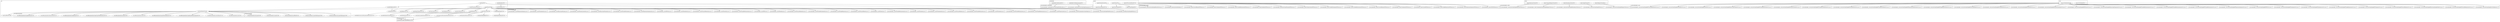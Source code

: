 digraph {
  subgraph cluster_de_monticore_types {
    label = "de.monticore.types";
    labeljust = l;
    node[shape=cds];
    Helper_de_monticore_types_TypesHelper [label="de.monticore.types.TypesHelper.java (64)"];
  }
  subgraph cluster_javascriptsimple__symboltable {
    label = "javascriptsimple._symboltable";
    labeljust = l;
    node[shape=note];
    File_javascriptsimple__symboltable_JavaScriptSimpleLanguage [label="javascriptsimple._symboltable.JavaScriptSimpleLanguage.java (1)"];
    node[shape=note];
    File_javascriptsimple__symboltable_JavaScriptSimpleModelLoader [label="javascriptsimple._symboltable.JavaScriptSimpleModelLoader.java (1)"];
  }
  subgraph cluster_javascriptsimple__parser {
    label = "javascriptsimple._parser";
    labeljust = l;
    node[shape=note];
    File_javascriptsimple__parser_JavaScriptSimple [label="javascriptsimple._parser.JavaScriptSimple.g4 (1)"];
    node[shape=note];
    File_javascriptsimple__parser_EOSMCParser [label="javascriptsimple._parser.EOSMCParser.java (1)"];
    node[shape=note];
    File_javascriptsimple__parser_ExpressionSequenceMCParser [label="javascriptsimple._parser.ExpressionSequenceMCParser.java (1)"];
    node[shape=note];
    File_javascriptsimple__parser_SingleExpressionMCParser [label="javascriptsimple._parser.SingleExpressionMCParser.java (1)"];
    node[shape=note];
    File_javascriptsimple__parser_LiteralMCParser [label="javascriptsimple._parser.LiteralMCParser.java (1)"];
    node[shape=note];
    File_javascriptsimple__parser_StatementsMCParser [label="javascriptsimple._parser.StatementsMCParser.java (1)"];
    node[shape=note];
    File_javascriptsimple__parser_SourceElementsMCParser [label="javascriptsimple._parser.SourceElementsMCParser.java (1)"];
    node[shape=note];
    File_javascriptsimple__parser_VariableDeclarationsMCParser [label="javascriptsimple._parser.VariableDeclarationsMCParser.java (1)"];
    node[shape=note];
    File_javascriptsimple__parser_VariableStatementMCParser [label="javascriptsimple._parser.VariableStatementMCParser.java (1)"];
    node[shape=note];
    File_javascriptsimple__parser_NumericLiteralMCParser [label="javascriptsimple._parser.NumericLiteralMCParser.java (1)"];
    node[shape=note];
    File_javascriptsimple__parser_JavaScriptSimpleParserFactory [label="javascriptsimple._parser.JavaScriptSimpleParserFactory.java (1)"];
    node[shape=note];
    File_javascriptsimple__parser_JavaScriptProgramMCParser [label="javascriptsimple._parser.JavaScriptProgramMCParser.java (1)"];
    node[shape=note];
    File_javascriptsimple__parser_InitialiserMCParser [label="javascriptsimple._parser.InitialiserMCParser.java (1)"];
    node[shape=note];
    File_javascriptsimple__parser_VariableDeclarationMCParser [label="javascriptsimple._parser.VariableDeclarationMCParser.java (1)"];
    node[shape=note];
    File_javascriptsimple__parser_StatementMCParser [label="javascriptsimple._parser.StatementMCParser.java (1)"];
    node[shape=note];
    File_javascriptsimple__parser_SourceElementMCParser [label="javascriptsimple._parser.SourceElementMCParser.java (1)"];
  }
  subgraph cluster_javascriptsimple__visitor {
    label = "javascriptsimple._visitor";
    labeljust = l;
    node[shape=note];
    File_javascriptsimple__visitor_JavaScriptSimpleDelegatorVisitor [label="javascriptsimple._visitor.JavaScriptSimpleDelegatorVisitor.java (1)"];
    node[shape=note];
    File_javascriptsimple__visitor_JavaScriptSimpleVisitor [label="javascriptsimple._visitor.JavaScriptSimpleVisitor.java (1)"];
    node[shape=note];
    File_javascriptsimple__visitor_JavaScriptSimpleParentAwareVisitor [label="javascriptsimple._visitor.JavaScriptSimpleParentAwareVisitor.java (1)"];
    node[shape=note];
    File_javascriptsimple__visitor_CommonJavaScriptSimpleDelegatorVisitor [label="javascriptsimple._visitor.CommonJavaScriptSimpleDelegatorVisitor.java (1)"];
    node[shape=note];
    File_javascriptsimple__visitor_JavaScriptSimpleInheritanceVisitor [label="javascriptsimple._visitor.JavaScriptSimpleInheritanceVisitor.java (1)"];
  }
  subgraph cluster_javascriptsimple__ast {
    label = "javascriptsimple._ast";
    labeljust = l;
    node[shape=note];
    File_javascriptsimple__ast_ASTSingleExpression [label="javascriptsimple._ast.ASTSingleExpression.java (1)"];
    node[shape=note];
    File_javascriptsimple__ast_ASTVariableStatementList [label="javascriptsimple._ast.ASTVariableStatementList.java (1)"];
    node[shape=note];
    File_javascriptsimple__ast_ASTSourceElementList [label="javascriptsimple._ast.ASTSourceElementList.java (1)"];
    node[shape=note];
    File_javascriptsimple__ast_ASTInitialiser [label="javascriptsimple._ast.ASTInitialiser.java (1)"];
    node[shape=note];
    File_javascriptsimple__ast_ASTEOS [label="javascriptsimple._ast.ASTEOS.java (1)"];
    node[shape=note];
    File_javascriptsimple__ast_ASTVariableDeclarationList [label="javascriptsimple._ast.ASTVariableDeclarationList.java (1)"];
    node[shape=note];
    File_javascriptsimple__ast_ASTLiteralList [label="javascriptsimple._ast.ASTLiteralList.java (1)"];
    node[shape=note];
    File_javascriptsimple__ast_ASTSourceElementsList [label="javascriptsimple._ast.ASTSourceElementsList.java (1)"];
    node[shape=note];
    File_javascriptsimple__ast_ASTInitialiserList [label="javascriptsimple._ast.ASTInitialiserList.java (1)"];
    node[shape=note];
    File_javascriptsimple__ast_ASTEOSList [label="javascriptsimple._ast.ASTEOSList.java (1)"];
    node[shape=note];
    File_javascriptsimple__ast_ASTExpressionSequenceList [label="javascriptsimple._ast.ASTExpressionSequenceList.java (1)"];
    node[shape=note];
    File_javascriptsimple__ast_ASTVariableStatement [label="javascriptsimple._ast.ASTVariableStatement.java (1)"];
    node[shape=note];
    File_javascriptsimple__ast_ASTConstantsJavaScriptSimple [label="javascriptsimple._ast.ASTConstantsJavaScriptSimple.java (1)"];
    node[shape=note];
    File_javascriptsimple__ast_ASTNumericLiteralList [label="javascriptsimple._ast.ASTNumericLiteralList.java (1)"];
    node[shape=note];
    File_javascriptsimple__ast_ASTJavaScriptProgram [label="javascriptsimple._ast.ASTJavaScriptProgram.java (1)"];
    node[shape=note];
    File_javascriptsimple__ast_ASTStatementList [label="javascriptsimple._ast.ASTStatementList.java (1)"];
    node[shape=note];
    File_javascriptsimple__ast_ASTExpressionSequence [label="javascriptsimple._ast.ASTExpressionSequence.java (1)"];
    node[shape=note];
    File_javascriptsimple__ast_ASTNumericLiteral [label="javascriptsimple._ast.ASTNumericLiteral.java (1)"];
    node[shape=note];
    File_javascriptsimple__ast_ASTSingleExpressionList [label="javascriptsimple._ast.ASTSingleExpressionList.java (1)"];
    node[shape=note];
    File_javascriptsimple__ast_JavaScriptSimpleNodeFactory [label="javascriptsimple._ast.JavaScriptSimpleNodeFactory.java (1)"];
    node[shape=note];
    File_javascriptsimple__ast_ASTStatements [label="javascriptsimple._ast.ASTStatements.java (1)"];
    node[shape=note];
    File_javascriptsimple__ast_ASTVariableDeclaration [label="javascriptsimple._ast.ASTVariableDeclaration.java (1)"];
    node[shape=note];
    File_javascriptsimple__ast_ASTJavaScriptSimpleNode [label="javascriptsimple._ast.ASTJavaScriptSimpleNode.java (1)"];
    node[shape=note];
    File_javascriptsimple__ast_ASTStatementsList [label="javascriptsimple._ast.ASTStatementsList.java (1)"];
    node[shape=note];
    File_javascriptsimple__ast_ASTStatement [label="javascriptsimple._ast.ASTStatement.java (1)"];
    node[shape=note];
    File_javascriptsimple__ast_ASTVariableDeclarationsList [label="javascriptsimple._ast.ASTVariableDeclarationsList.java (1)"];
    node[shape=note];
    File_javascriptsimple__ast_ASTLiteral [label="javascriptsimple._ast.ASTLiteral.java (1)"];
    node[shape=note];
    File_javascriptsimple__ast_ASTSourceElements [label="javascriptsimple._ast.ASTSourceElements.java (1)"];
    node[shape=note];
    File_javascriptsimple__ast_ASTJavaScriptProgramList [label="javascriptsimple._ast.ASTJavaScriptProgramList.java (1)"];
    node[shape=note];
    File_javascriptsimple__ast_ASTVariableDeclarations [label="javascriptsimple._ast.ASTVariableDeclarations.java (1)"];
    node[shape=note];
    File_javascriptsimple__ast_ASTSourceElement [label="javascriptsimple._ast.ASTSourceElement.java (1)"];
  }
  subgraph cluster_javascriptsimple__cocos {
    label = "javascriptsimple._cocos";
    labeljust = l;
    node[shape=note];
    File_javascriptsimple__cocos_JavaScriptSimpleASTSourceElementsListCoCo [label="javascriptsimple._cocos.JavaScriptSimpleASTSourceElementsListCoCo.java (1)"];
    node[shape=note];
    File_javascriptsimple__cocos_JavaScriptSimpleASTJavaScriptSimpleNodeCoCo [label="javascriptsimple._cocos.JavaScriptSimpleASTJavaScriptSimpleNodeCoCo.java (1)"];
    node[shape=note];
    File_javascriptsimple__cocos_JavaScriptSimpleASTSourceElementsCoCo [label="javascriptsimple._cocos.JavaScriptSimpleASTSourceElementsCoCo.java (1)"];
    node[shape=note];
    File_javascriptsimple__cocos_JavaScriptSimpleASTStatementCoCo [label="javascriptsimple._cocos.JavaScriptSimpleASTStatementCoCo.java (1)"];
    node[shape=note];
    File_javascriptsimple__cocos_JavaScriptSimpleASTSingleExpressionCoCo [label="javascriptsimple._cocos.JavaScriptSimpleASTSingleExpressionCoCo.java (1)"];
    node[shape=note];
    File_javascriptsimple__cocos_JavaScriptSimpleCoCoChecker [label="javascriptsimple._cocos.JavaScriptSimpleCoCoChecker.java (1)"];
    node[shape=note];
    File_javascriptsimple__cocos_JavaScriptSimpleASTInitialiserListCoCo [label="javascriptsimple._cocos.JavaScriptSimpleASTInitialiserListCoCo.java (1)"];
    node[shape=note];
    File_javascriptsimple__cocos_JavaScriptSimpleASTStatementsCoCo [label="javascriptsimple._cocos.JavaScriptSimpleASTStatementsCoCo.java (1)"];
    node[shape=note];
    File_javascriptsimple__cocos_JavaScriptSimpleASTEOSCoCo [label="javascriptsimple._cocos.JavaScriptSimpleASTEOSCoCo.java (1)"];
    node[shape=note];
    File_javascriptsimple__cocos_JavaScriptSimpleASTExpressionSequenceCoCo [label="javascriptsimple._cocos.JavaScriptSimpleASTExpressionSequenceCoCo.java (1)"];
    node[shape=note];
    File_javascriptsimple__cocos_JavaScriptSimpleASTVariableDeclarationsCoCo [label="javascriptsimple._cocos.JavaScriptSimpleASTVariableDeclarationsCoCo.java (1)"];
    node[shape=note];
    File_javascriptsimple__cocos_JavaScriptSimpleASTVariableDeclarationsListCoCo [label="javascriptsimple._cocos.JavaScriptSimpleASTVariableDeclarationsListCoCo.java (1)"];
    node[shape=note];
    File_javascriptsimple__cocos_JavaScriptSimpleASTVariableDeclarationListCoCo [label="javascriptsimple._cocos.JavaScriptSimpleASTVariableDeclarationListCoCo.java (1)"];
    node[shape=note];
    File_javascriptsimple__cocos_JavaScriptSimpleASTJavaScriptProgramListCoCo [label="javascriptsimple._cocos.JavaScriptSimpleASTJavaScriptProgramListCoCo.java (1)"];
    node[shape=note];
    File_javascriptsimple__cocos_JavaScriptSimpleASTEOSListCoCo [label="javascriptsimple._cocos.JavaScriptSimpleASTEOSListCoCo.java (1)"];
    node[shape=note];
    File_javascriptsimple__cocos_JavaScriptSimpleASTNumericLiteralListCoCo [label="javascriptsimple._cocos.JavaScriptSimpleASTNumericLiteralListCoCo.java (1)"];
    node[shape=note];
    File_javascriptsimple__cocos_JavaScriptSimpleASTLiteralListCoCo [label="javascriptsimple._cocos.JavaScriptSimpleASTLiteralListCoCo.java (1)"];
    node[shape=note];
    File_javascriptsimple__cocos_JavaScriptSimpleASTStatementListCoCo [label="javascriptsimple._cocos.JavaScriptSimpleASTStatementListCoCo.java (1)"];
    node[shape=note];
    File_javascriptsimple__cocos_JavaScriptSimpleASTSourceElementCoCo [label="javascriptsimple._cocos.JavaScriptSimpleASTSourceElementCoCo.java (1)"];
    node[shape=note];
    File_javascriptsimple__cocos_JavaScriptSimpleASTSingleExpressionListCoCo [label="javascriptsimple._cocos.JavaScriptSimpleASTSingleExpressionListCoCo.java (1)"];
    node[shape=note];
    File_javascriptsimple__cocos_JavaScriptSimpleASTExpressionSequenceListCoCo [label="javascriptsimple._cocos.JavaScriptSimpleASTExpressionSequenceListCoCo.java (1)"];
    node[shape=note];
    File_javascriptsimple__cocos_JavaScriptSimpleASTVariableStatementCoCo [label="javascriptsimple._cocos.JavaScriptSimpleASTVariableStatementCoCo.java (1)"];
    node[shape=note];
    File_javascriptsimple__cocos_JavaScriptSimpleASTStatementsListCoCo [label="javascriptsimple._cocos.JavaScriptSimpleASTStatementsListCoCo.java (1)"];
    node[shape=note];
    File_javascriptsimple__cocos_JavaScriptSimpleASTVariableStatementListCoCo [label="javascriptsimple._cocos.JavaScriptSimpleASTVariableStatementListCoCo.java (1)"];
    node[shape=note];
    File_javascriptsimple__cocos_JavaScriptSimpleASTNumericLiteralCoCo [label="javascriptsimple._cocos.JavaScriptSimpleASTNumericLiteralCoCo.java (1)"];
    node[shape=note];
    File_javascriptsimple__cocos_JavaScriptSimpleASTVariableDeclarationCoCo [label="javascriptsimple._cocos.JavaScriptSimpleASTVariableDeclarationCoCo.java (1)"];
    node[shape=note];
    File_javascriptsimple__cocos_JavaScriptSimpleASTJavaScriptProgramCoCo [label="javascriptsimple._cocos.JavaScriptSimpleASTJavaScriptProgramCoCo.java (1)"];
    node[shape=note];
    File_javascriptsimple__cocos_JavaScriptSimpleASTLiteralCoCo [label="javascriptsimple._cocos.JavaScriptSimpleASTLiteralCoCo.java (1)"];
    node[shape=note];
    File_javascriptsimple__cocos_JavaScriptSimpleASTInitialiserCoCo [label="javascriptsimple._cocos.JavaScriptSimpleASTInitialiserCoCo.java (1)"];
    node[shape=note];
    File_javascriptsimple__cocos_JavaScriptSimpleASTSourceElementListCoCo [label="javascriptsimple._cocos.JavaScriptSimpleASTSourceElementListCoCo.java (1)"];
  }
  subgraph cluster_ast {
    label = "ast";
    labeljust = l;
    subgraph cluster_ast_additionalmethods {
      label = "ast.additionalmethods";
      labeljust = l;
      node[shape=ellipse];
      Template_ast_additionalmethods_DeepEqualsWithComments [label="ast.additionalmethods.DeepEqualsWithComments.ftl (14)"];
      node[shape=ellipse];
      Template_ast_additionalmethods_EqualsWithComments [label="ast.additionalmethods.EqualsWithComments.ftl (14)"];
      node[shape=ellipse];
      Template_ast_additionalmethods_Set [label="ast.additionalmethods.Set.ftl (53)"];
      node[shape=ellipse];
      Template_ast_additionalmethods_Accept [label="ast.additionalmethods.Accept.ftl (28)"];
      node[shape=ellipse];
      Template_ast_additionalmethods_DeepCloneWithParameters [label="ast.additionalmethods.DeepCloneWithParameters.ftl (14)"];
      node[shape=ellipse];
      Template_ast_additionalmethods_DeepEquals [label="ast.additionalmethods.DeepEquals.ftl (14)"];
      node[shape=ellipse];
      Template_ast_additionalmethods_RemoveChild [label="ast.additionalmethods.RemoveChild.ftl (14)"];
      node[shape=ellipse];
      Template_ast_additionalmethods_EqualAttributes [label="ast.additionalmethods.EqualAttributes.ftl (14)"];
      node[shape=ellipse];
      Template_ast_additionalmethods_Get [label="ast.additionalmethods.Get.ftl (53)"];
      node[shape=ellipse];
      Template_ast_additionalmethods_GetChildren [label="ast.additionalmethods.GetChildren.ftl (14)"];
    }
    subgraph cluster_ast_factorymethods {
      label = "ast.factorymethods";
      labeljust = l;
      node[shape=ellipse];
      Template_ast_factorymethods_ErrorIfNull [label="ast.factorymethods.ErrorIfNull.ftl (32)"];
      node[shape=ellipse];
      Template_ast_factorymethods_Create [label="ast.factorymethods.Create.ftl (28)"];
      node[shape=ellipse];
      Template_ast_factorymethods_DoCreate [label="ast.factorymethods.DoCreate.ftl (28)"];
      node[shape=ellipse];
      Template_ast_factorymethods_DoCreateWithParams [label="ast.factorymethods.DoCreateWithParams.ftl (28)"];
      node[shape=ellipse];
      Template_ast_factorymethods_CreateWithParams [label="ast.factorymethods.CreateWithParams.ftl (28)"];
    }
    node[shape=ellipse];
    Template_ast_ErrorIfNull [label="ast.ErrorIfNull.ftl (382)"];
    node[shape=ellipse];
    Template_ast_AstImports [label="ast.AstImports.ftl (14)"];
    node[shape=ellipse];
    Template_ast_Attribute [label="ast.Attribute.ftl (95)"];
    node[shape=ellipse];
    Template_ast_BuilderAttribute [label="ast.BuilderAttribute.ftl (25)"];
    node[shape=ellipse];
    Template_ast_Class [label="ast.Class.ftl (2)"];
    node[shape=ellipse];
    Template_ast_AstClass [label="ast.AstClass.ftl (28)"];
    node[shape=ellipse];
    Template_ast_ParametersDeclaration [label="ast.ParametersDeclaration.ftl (14)"];
    node[shape=ellipse];
    Template_ast_AstInterface [label="ast.AstInterface.ftl (1)"];
    node[shape=ellipse];
    Template_ast_AstSuperTypes [label="ast.AstSuperTypes.ftl (14)"];
    node[shape=ellipse];
    Template_ast_ClassMethod [label="ast.ClassMethod.ftl (444)"];
    node[shape=ellipse];
    Template_ast_AstNodeFactory [label="ast.AstNodeFactory.ftl (1)"];
    node[shape=ellipse];
    Template_ast_AstSuperTypesList [label="ast.AstSuperTypesList.ftl (14)"];
    node[shape=ellipse];
    Template_ast_BuilderConstructorParametersDeclaration [label="ast.BuilderConstructorParametersDeclaration.ftl (14)"];
    node[shape=ellipse];
    Template_ast_ASTNodeBase [label="ast.ASTNodeBase.ftl (1)"];
    node[shape=ellipse];
    Template_ast_ClassContent [label="ast.ClassContent.ftl (14)"];
    node[shape=ellipse];
    Template_ast_ListImports [label="ast.ListImports.ftl (14)"];
    node[shape=ellipse];
    Template_ast_AstListMethods [label="ast.AstListMethods.ftl (14)"];
    node[shape=ellipse];
    Template_ast_AstBuilder [label="ast.AstBuilder.ftl (14)"];
    node[shape=ellipse];
    Template_ast_EmptyMethodBody [label="ast.EmptyMethodBody.ftl (14)"];
    node[shape=ellipse];
    Template_ast_Constructor [label="ast.Constructor.ftl (28)"];
    node[shape=ellipse];
    Template_ast_ASTConstantsClass [label="ast.ASTConstantsClass.ftl (1)"];
    node[shape=ellipse];
    Template_ast_ConstructorAttributesSetter [label="ast.ConstructorAttributesSetter.ftl (14)"];
    node[shape=ellipse];
    Template_ast_ConstructorParametersDeclaration [label="ast.ConstructorParametersDeclaration.ftl (14)"];
    node[shape=ellipse];
    Template_ast_AstSuperInterfaces [label="ast.AstSuperInterfaces.ftl (14)"];
    node[shape=ellipse];
    Template_ast_AstBuilderAttributeSetter [label="ast.AstBuilderAttributeSetter.ftl (25)"];
  }
  subgraph cluster_parser {
    label = "parser";
    labeljust = l;
    node[shape=ellipse];
    Template_parser_MCConcreteParser [label="parser.MCConcreteParser.ftl (14)"];
    node[shape=ellipse];
    Template_parser_Parser [label="parser.Parser.ftl (1)"];
    node[shape=ellipse];
    Template_parser_ParserHeader [label="parser.ParserHeader.ftl (1)"];
    node[shape=ellipse];
    Template_parser_LexerMember [label="parser.LexerMember.ftl (1)"];
    node[shape=ellipse];
    Template_parser_FactoryMethods [label="parser.FactoryMethods.ftl (14)"];
    node[shape=ellipse];
    Template_parser_ParserFactory [label="parser.ParserFactory.ftl (1)"];
  }
  subgraph cluster_visitor {
    label = "visitor";
    labeljust = l;
    node[shape=ellipse];
    Template_visitor_DelegatorVisitor [label="visitor.DelegatorVisitor.ftl (1)"];
    node[shape=ellipse];
    Template_visitor_SimpleVisitor [label="visitor.SimpleVisitor.ftl (1)"];
    node[shape=ellipse];
    Template_visitor_InheritanceVisitor [label="visitor.InheritanceVisitor.ftl (1)"];
    node[shape=ellipse];
    Template_visitor_ParentAwareVisitor [label="visitor.ParentAwareVisitor.ftl (1)"];
    node[shape=ellipse];
    Template_visitor_CommonDelegatorVisitor [label="visitor.CommonDelegatorVisitor.ftl (1)"];
  }
  subgraph cluster_cocos {
    label = "cocos";
    labeljust = l;
    node[shape=ellipse];
    Template_cocos_CoCoChecker [label="cocos.CoCoChecker.ftl (1)"];
    node[shape=ellipse];
    Template_cocos_CoCoInterface [label="cocos.CoCoInterface.ftl (29)"];
  }
  subgraph cluster_symboltable {
    label = "symboltable";
    labeljust = l;
    node[shape=ellipse];
    Template_symboltable_ModelLoader [label="symboltable.ModelLoader.ftl (1)"];
    node[shape=ellipse];
    Template_symboltable_ModelingLanguage [label="symboltable.ModelingLanguage.ftl (1)"];
  }
  Template_ast_BuilderAttribute -> Helper_de_monticore_types_TypesHelper;
  Template_ast_Class -> Template_ast_AstNodeFactory;
  Template_ast_Class -> File_javascriptsimple__ast_ASTConstantsJavaScriptSimple;
  Template_ast_Class -> File_javascriptsimple__ast_JavaScriptSimpleNodeFactory;
  Template_ast_Class -> Template_ast_ASTConstantsClass;
  Template_ast_AstClass -> Template_ast_ClassMethod;
  Template_ast_AstClass -> File_javascriptsimple__ast_ASTStatementList;
  Template_ast_AstClass -> Template_ast_ClassContent;
  Template_ast_AstClass -> Template_ast_AstSuperTypesList;
  Template_ast_AstClass -> File_javascriptsimple__ast_ASTVariableDeclaration;
  Template_ast_AstClass -> Template_ast_AstListMethods;
  Template_ast_AstClass -> File_javascriptsimple__ast_ASTSourceElements;
  Template_ast_AstClass -> File_javascriptsimple__ast_ASTVariableDeclarationList;
  Template_ast_AstClass -> Template_ast_Attribute;
  Template_ast_AstClass -> File_javascriptsimple__ast_ASTSourceElement;
  Template_ast_AstClass -> File_javascriptsimple__ast_ASTStatement;
  Template_ast_AstClass -> File_javascriptsimple__ast_ASTLiteral;
  Template_ast_AstClass -> File_javascriptsimple__ast_ASTVariableDeclarationsList;
  Template_ast_AstClass -> File_javascriptsimple__ast_ASTInitialiserList;
  Template_ast_AstClass -> File_javascriptsimple__ast_ASTStatements;
  Template_ast_AstClass -> File_javascriptsimple__ast_ASTNumericLiteral;
  Template_ast_AstClass -> Template_ast_Constructor;
  Template_ast_AstClass -> File_javascriptsimple__ast_ASTSourceElementList;
  Template_ast_AstClass -> File_javascriptsimple__ast_ASTLiteralList;
  Template_ast_AstClass -> File_javascriptsimple__ast_ASTEOSList;
  Template_ast_AstClass -> File_javascriptsimple__ast_ASTSingleExpression;
  Template_ast_AstClass -> File_javascriptsimple__ast_ASTVariableStatement;
  Template_ast_AstClass -> File_javascriptsimple__ast_ASTJavaScriptProgram;
  Template_ast_AstClass -> File_javascriptsimple__ast_ASTVariableStatementList;
  Template_ast_AstClass -> File_javascriptsimple__ast_ASTEOS;
  Template_ast_AstClass -> File_javascriptsimple__ast_ASTSourceElementsList;
  Template_ast_AstClass -> File_javascriptsimple__ast_ASTStatementsList;
  Template_ast_AstClass -> Template_ast_AstImports;
  Template_ast_AstClass -> File_javascriptsimple__ast_ASTJavaScriptProgramList;
  Template_ast_AstClass -> File_javascriptsimple__ast_ASTVariableDeclarations;
  Template_ast_AstClass -> File_javascriptsimple__ast_ASTInitialiser;
  Template_ast_AstClass -> Template_ast_AstBuilder;
  Template_ast_AstClass -> File_javascriptsimple__ast_ASTSingleExpressionList;
  Template_ast_AstClass -> File_javascriptsimple__ast_ASTExpressionSequence;
  Template_ast_AstClass -> Template_ast_ListImports;
  Template_ast_AstClass -> Template_ast_AstSuperTypes;
  Template_ast_AstClass -> File_javascriptsimple__ast_ASTExpressionSequenceList;
  Template_ast_AstClass -> File_javascriptsimple__ast_ASTNumericLiteralList;
  Template_ast_AstInterface -> Template_ast_ASTNodeBase;
  Template_ast_AstInterface -> File_javascriptsimple__ast_ASTJavaScriptSimpleNode;
  Template_ast_AstSuperTypes -> Template_ast_AstSuperInterfaces;
  Template_ast_ClassMethod -> Template_ast_additionalmethods_GetChildren;
  Template_ast_ClassMethod -> Template_ast_additionalmethods_DeepEqualsWithComments;
  Template_ast_ClassMethod -> Template_ast_additionalmethods_DeepCloneWithParameters;
  Template_ast_ClassMethod -> Template_ast_additionalmethods_DeepEquals;
  Template_ast_ClassMethod -> Template_ast_additionalmethods_RemoveChild;
  Template_ast_ClassMethod -> Template_ast_factorymethods_ErrorIfNull;
  Template_ast_ClassMethod -> Template_ast_factorymethods_DoCreate;
  Template_ast_ClassMethod -> Template_ast_factorymethods_CreateWithParams;
  Template_ast_ClassMethod -> Template_ast_factorymethods_Create;
  Template_ast_ClassMethod -> Template_ast_ErrorIfNull;
  Template_ast_ClassMethod -> Template_ast_additionalmethods_Accept;
  Template_ast_ClassMethod -> Template_ast_additionalmethods_EqualAttributes;
  Template_ast_ClassMethod -> Template_ast_additionalmethods_Get;
  Template_ast_ClassMethod -> Template_ast_factorymethods_DoCreateWithParams;
  Template_ast_ClassMethod -> Template_ast_additionalmethods_Set;
  Template_ast_ClassMethod -> Template_ast_additionalmethods_EqualsWithComments;
  Template_ast_AstNodeFactory -> Template_ast_ClassMethod;
  Template_ast_AstNodeFactory -> Template_ast_Attribute;
  Template_ast_AstBuilder -> Template_ast_AstBuilderAttributeSetter;
  Template_ast_AstBuilder -> Template_ast_BuilderConstructorParametersDeclaration;
  Template_ast_AstBuilder -> Template_ast_BuilderAttribute;
  Template_ast_Constructor -> Template_ast_ConstructorAttributesSetter;
  Template_ast_Constructor -> Template_ast_EmptyMethodBody;
  Template_ast_Constructor -> Template_ast_ParametersDeclaration;
  Template_ast_Constructor -> Template_ast_ConstructorParametersDeclaration;
  Template_ast_ConstructorParametersDeclaration -> Helper_de_monticore_types_TypesHelper;
  Template_ast_AstBuilderAttributeSetter -> Helper_de_monticore_types_TypesHelper;
  Template_parser_MCConcreteParser -> File_javascriptsimple__parser_VariableDeclarationMCParser;
  Template_parser_MCConcreteParser -> File_javascriptsimple__parser_LiteralMCParser;
  Template_parser_MCConcreteParser -> File_javascriptsimple__parser_VariableStatementMCParser;
  Template_parser_MCConcreteParser -> File_javascriptsimple__parser_NumericLiteralMCParser;
  Template_parser_MCConcreteParser -> File_javascriptsimple__parser_EOSMCParser;
  Template_parser_MCConcreteParser -> File_javascriptsimple__parser_SourceElementsMCParser;
  Template_parser_MCConcreteParser -> File_javascriptsimple__parser_SourceElementMCParser;
  Template_parser_MCConcreteParser -> File_javascriptsimple__parser_StatementsMCParser;
  Template_parser_MCConcreteParser -> File_javascriptsimple__parser_JavaScriptProgramMCParser;
  Template_parser_MCConcreteParser -> File_javascriptsimple__parser_ExpressionSequenceMCParser;
  Template_parser_MCConcreteParser -> File_javascriptsimple__parser_SingleExpressionMCParser;
  Template_parser_MCConcreteParser -> File_javascriptsimple__parser_StatementMCParser;
  Template_parser_MCConcreteParser -> File_javascriptsimple__parser_VariableDeclarationsMCParser;
  Template_parser_MCConcreteParser -> File_javascriptsimple__parser_InitialiserMCParser;
  Template_parser_Parser -> Template_parser_LexerMember;
  Template_parser_Parser -> Template_parser_ParserHeader;
  Template_parser_Parser -> File_javascriptsimple__parser_JavaScriptSimple;
  Template_parser_ParserFactory -> File_javascriptsimple__parser_JavaScriptSimpleParserFactory;
  Template_parser_ParserFactory -> Template_parser_FactoryMethods;
  Template_visitor_DelegatorVisitor -> File_javascriptsimple__visitor_JavaScriptSimpleDelegatorVisitor;
  Template_visitor_SimpleVisitor -> File_javascriptsimple__visitor_JavaScriptSimpleVisitor;
  Template_visitor_InheritanceVisitor -> File_javascriptsimple__visitor_JavaScriptSimpleInheritanceVisitor;
  Template_visitor_ParentAwareVisitor -> File_javascriptsimple__visitor_JavaScriptSimpleParentAwareVisitor;
  Template_visitor_CommonDelegatorVisitor -> File_javascriptsimple__visitor_CommonJavaScriptSimpleDelegatorVisitor;
  Template_cocos_CoCoChecker -> File_javascriptsimple__cocos_JavaScriptSimpleCoCoChecker;
  Template_cocos_CoCoInterface -> File_javascriptsimple__cocos_JavaScriptSimpleASTJavaScriptSimpleNodeCoCo;
  Template_cocos_CoCoInterface -> File_javascriptsimple__cocos_JavaScriptSimpleASTVariableStatementListCoCo;
  Template_cocos_CoCoInterface -> File_javascriptsimple__cocos_JavaScriptSimpleASTStatementListCoCo;
  Template_cocos_CoCoInterface -> File_javascriptsimple__cocos_JavaScriptSimpleASTEOSListCoCo;
  Template_cocos_CoCoInterface -> File_javascriptsimple__cocos_JavaScriptSimpleASTVariableDeclarationCoCo;
  Template_cocos_CoCoInterface -> File_javascriptsimple__cocos_JavaScriptSimpleASTVariableStatementCoCo;
  Template_cocos_CoCoInterface -> File_javascriptsimple__cocos_JavaScriptSimpleASTInitialiserCoCo;
  Template_cocos_CoCoInterface -> File_javascriptsimple__cocos_JavaScriptSimpleASTNumericLiteralListCoCo;
  Template_cocos_CoCoInterface -> File_javascriptsimple__cocos_JavaScriptSimpleASTSourceElementsCoCo;
  Template_cocos_CoCoInterface -> File_javascriptsimple__cocos_JavaScriptSimpleASTJavaScriptProgramCoCo;
  Template_cocos_CoCoInterface -> File_javascriptsimple__cocos_JavaScriptSimpleASTSingleExpressionCoCo;
  Template_cocos_CoCoInterface -> File_javascriptsimple__cocos_JavaScriptSimpleASTVariableDeclarationsCoCo;
  Template_cocos_CoCoInterface -> File_javascriptsimple__cocos_JavaScriptSimpleASTSingleExpressionListCoCo;
  Template_cocos_CoCoInterface -> File_javascriptsimple__cocos_JavaScriptSimpleASTVariableDeclarationsListCoCo;
  Template_cocos_CoCoInterface -> File_javascriptsimple__cocos_JavaScriptSimpleASTVariableDeclarationListCoCo;
  Template_cocos_CoCoInterface -> File_javascriptsimple__cocos_JavaScriptSimpleASTStatementsCoCo;
  Template_cocos_CoCoInterface -> File_javascriptsimple__cocos_JavaScriptSimpleASTJavaScriptProgramListCoCo;
  Template_cocos_CoCoInterface -> File_javascriptsimple__cocos_JavaScriptSimpleASTStatementsListCoCo;
  Template_cocos_CoCoInterface -> File_javascriptsimple__cocos_JavaScriptSimpleASTSourceElementListCoCo;
  Template_cocos_CoCoInterface -> File_javascriptsimple__cocos_JavaScriptSimpleASTExpressionSequenceListCoCo;
  Template_cocos_CoCoInterface -> File_javascriptsimple__cocos_JavaScriptSimpleASTSourceElementsListCoCo;
  Template_cocos_CoCoInterface -> File_javascriptsimple__cocos_JavaScriptSimpleASTLiteralListCoCo;
  Template_cocos_CoCoInterface -> File_javascriptsimple__cocos_JavaScriptSimpleASTStatementCoCo;
  Template_cocos_CoCoInterface -> File_javascriptsimple__cocos_JavaScriptSimpleASTInitialiserListCoCo;
  Template_cocos_CoCoInterface -> File_javascriptsimple__cocos_JavaScriptSimpleASTNumericLiteralCoCo;
  Template_cocos_CoCoInterface -> File_javascriptsimple__cocos_JavaScriptSimpleASTSourceElementCoCo;
  Template_cocos_CoCoInterface -> File_javascriptsimple__cocos_JavaScriptSimpleASTExpressionSequenceCoCo;
  Template_cocos_CoCoInterface -> File_javascriptsimple__cocos_JavaScriptSimpleASTLiteralCoCo;
  Template_cocos_CoCoInterface -> File_javascriptsimple__cocos_JavaScriptSimpleASTEOSCoCo;
  Template_symboltable_ModelLoader -> File_javascriptsimple__symboltable_JavaScriptSimpleModelLoader;
  Template_symboltable_ModelingLanguage -> File_javascriptsimple__symboltable_JavaScriptSimpleLanguage;
}
